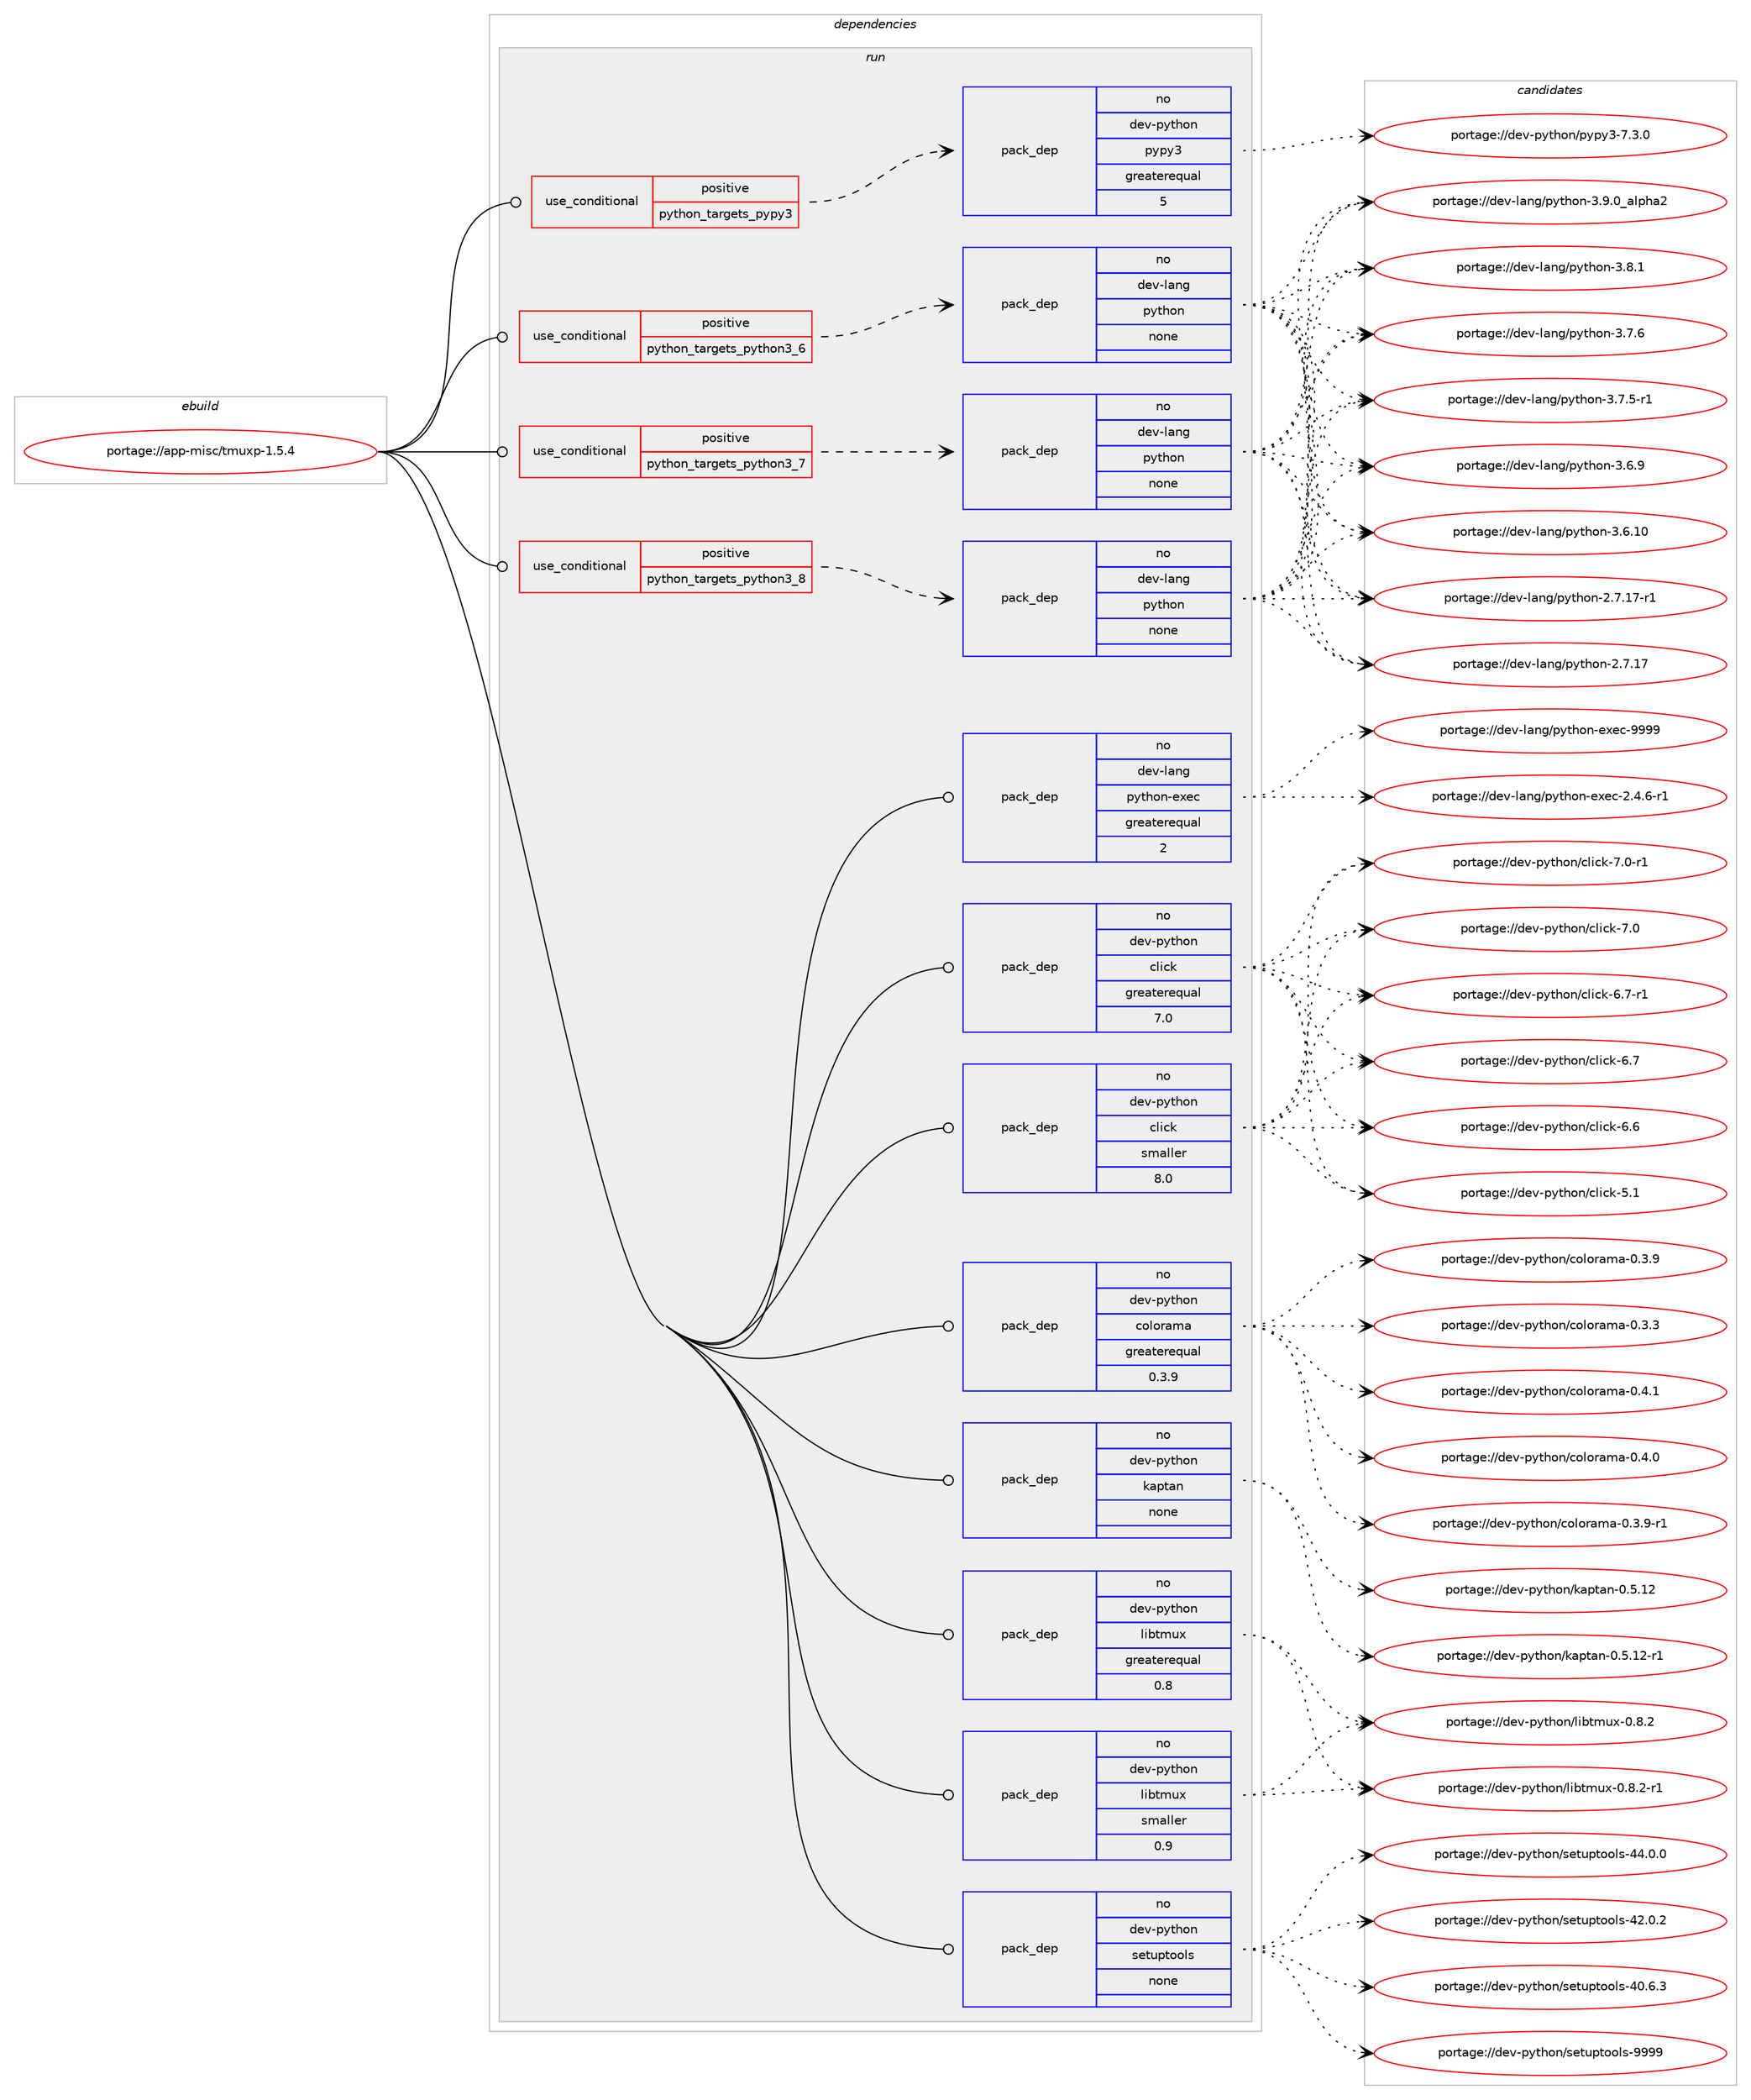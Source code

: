digraph prolog {

# *************
# Graph options
# *************

newrank=true;
concentrate=true;
compound=true;
graph [rankdir=LR,fontname=Helvetica,fontsize=10,ranksep=1.5];#, ranksep=2.5, nodesep=0.2];
edge  [arrowhead=vee];
node  [fontname=Helvetica,fontsize=10];

# **********
# The ebuild
# **********

subgraph cluster_leftcol {
color=gray;
label=<<i>ebuild</i>>;
id [label="portage://app-misc/tmuxp-1.5.4", color=red, width=4, href="../app-misc/tmuxp-1.5.4.svg"];
}

# ****************
# The dependencies
# ****************

subgraph cluster_midcol {
color=gray;
label=<<i>dependencies</i>>;
subgraph cluster_compile {
fillcolor="#eeeeee";
style=filled;
label=<<i>compile</i>>;
}
subgraph cluster_compileandrun {
fillcolor="#eeeeee";
style=filled;
label=<<i>compile and run</i>>;
}
subgraph cluster_run {
fillcolor="#eeeeee";
style=filled;
label=<<i>run</i>>;
subgraph cond142720 {
dependency609376 [label=<<TABLE BORDER="0" CELLBORDER="1" CELLSPACING="0" CELLPADDING="4"><TR><TD ROWSPAN="3" CELLPADDING="10">use_conditional</TD></TR><TR><TD>positive</TD></TR><TR><TD>python_targets_pypy3</TD></TR></TABLE>>, shape=none, color=red];
subgraph pack458498 {
dependency609377 [label=<<TABLE BORDER="0" CELLBORDER="1" CELLSPACING="0" CELLPADDING="4" WIDTH="220"><TR><TD ROWSPAN="6" CELLPADDING="30">pack_dep</TD></TR><TR><TD WIDTH="110">no</TD></TR><TR><TD>dev-python</TD></TR><TR><TD>pypy3</TD></TR><TR><TD>greaterequal</TD></TR><TR><TD>5</TD></TR></TABLE>>, shape=none, color=blue];
}
dependency609376:e -> dependency609377:w [weight=20,style="dashed",arrowhead="vee"];
}
id:e -> dependency609376:w [weight=20,style="solid",arrowhead="odot"];
subgraph cond142721 {
dependency609378 [label=<<TABLE BORDER="0" CELLBORDER="1" CELLSPACING="0" CELLPADDING="4"><TR><TD ROWSPAN="3" CELLPADDING="10">use_conditional</TD></TR><TR><TD>positive</TD></TR><TR><TD>python_targets_python3_6</TD></TR></TABLE>>, shape=none, color=red];
subgraph pack458499 {
dependency609379 [label=<<TABLE BORDER="0" CELLBORDER="1" CELLSPACING="0" CELLPADDING="4" WIDTH="220"><TR><TD ROWSPAN="6" CELLPADDING="30">pack_dep</TD></TR><TR><TD WIDTH="110">no</TD></TR><TR><TD>dev-lang</TD></TR><TR><TD>python</TD></TR><TR><TD>none</TD></TR><TR><TD></TD></TR></TABLE>>, shape=none, color=blue];
}
dependency609378:e -> dependency609379:w [weight=20,style="dashed",arrowhead="vee"];
}
id:e -> dependency609378:w [weight=20,style="solid",arrowhead="odot"];
subgraph cond142722 {
dependency609380 [label=<<TABLE BORDER="0" CELLBORDER="1" CELLSPACING="0" CELLPADDING="4"><TR><TD ROWSPAN="3" CELLPADDING="10">use_conditional</TD></TR><TR><TD>positive</TD></TR><TR><TD>python_targets_python3_7</TD></TR></TABLE>>, shape=none, color=red];
subgraph pack458500 {
dependency609381 [label=<<TABLE BORDER="0" CELLBORDER="1" CELLSPACING="0" CELLPADDING="4" WIDTH="220"><TR><TD ROWSPAN="6" CELLPADDING="30">pack_dep</TD></TR><TR><TD WIDTH="110">no</TD></TR><TR><TD>dev-lang</TD></TR><TR><TD>python</TD></TR><TR><TD>none</TD></TR><TR><TD></TD></TR></TABLE>>, shape=none, color=blue];
}
dependency609380:e -> dependency609381:w [weight=20,style="dashed",arrowhead="vee"];
}
id:e -> dependency609380:w [weight=20,style="solid",arrowhead="odot"];
subgraph cond142723 {
dependency609382 [label=<<TABLE BORDER="0" CELLBORDER="1" CELLSPACING="0" CELLPADDING="4"><TR><TD ROWSPAN="3" CELLPADDING="10">use_conditional</TD></TR><TR><TD>positive</TD></TR><TR><TD>python_targets_python3_8</TD></TR></TABLE>>, shape=none, color=red];
subgraph pack458501 {
dependency609383 [label=<<TABLE BORDER="0" CELLBORDER="1" CELLSPACING="0" CELLPADDING="4" WIDTH="220"><TR><TD ROWSPAN="6" CELLPADDING="30">pack_dep</TD></TR><TR><TD WIDTH="110">no</TD></TR><TR><TD>dev-lang</TD></TR><TR><TD>python</TD></TR><TR><TD>none</TD></TR><TR><TD></TD></TR></TABLE>>, shape=none, color=blue];
}
dependency609382:e -> dependency609383:w [weight=20,style="dashed",arrowhead="vee"];
}
id:e -> dependency609382:w [weight=20,style="solid",arrowhead="odot"];
subgraph pack458502 {
dependency609384 [label=<<TABLE BORDER="0" CELLBORDER="1" CELLSPACING="0" CELLPADDING="4" WIDTH="220"><TR><TD ROWSPAN="6" CELLPADDING="30">pack_dep</TD></TR><TR><TD WIDTH="110">no</TD></TR><TR><TD>dev-lang</TD></TR><TR><TD>python-exec</TD></TR><TR><TD>greaterequal</TD></TR><TR><TD>2</TD></TR></TABLE>>, shape=none, color=blue];
}
id:e -> dependency609384:w [weight=20,style="solid",arrowhead="odot"];
subgraph pack458503 {
dependency609385 [label=<<TABLE BORDER="0" CELLBORDER="1" CELLSPACING="0" CELLPADDING="4" WIDTH="220"><TR><TD ROWSPAN="6" CELLPADDING="30">pack_dep</TD></TR><TR><TD WIDTH="110">no</TD></TR><TR><TD>dev-python</TD></TR><TR><TD>click</TD></TR><TR><TD>greaterequal</TD></TR><TR><TD>7.0</TD></TR></TABLE>>, shape=none, color=blue];
}
id:e -> dependency609385:w [weight=20,style="solid",arrowhead="odot"];
subgraph pack458504 {
dependency609386 [label=<<TABLE BORDER="0" CELLBORDER="1" CELLSPACING="0" CELLPADDING="4" WIDTH="220"><TR><TD ROWSPAN="6" CELLPADDING="30">pack_dep</TD></TR><TR><TD WIDTH="110">no</TD></TR><TR><TD>dev-python</TD></TR><TR><TD>click</TD></TR><TR><TD>smaller</TD></TR><TR><TD>8.0</TD></TR></TABLE>>, shape=none, color=blue];
}
id:e -> dependency609386:w [weight=20,style="solid",arrowhead="odot"];
subgraph pack458505 {
dependency609387 [label=<<TABLE BORDER="0" CELLBORDER="1" CELLSPACING="0" CELLPADDING="4" WIDTH="220"><TR><TD ROWSPAN="6" CELLPADDING="30">pack_dep</TD></TR><TR><TD WIDTH="110">no</TD></TR><TR><TD>dev-python</TD></TR><TR><TD>colorama</TD></TR><TR><TD>greaterequal</TD></TR><TR><TD>0.3.9</TD></TR></TABLE>>, shape=none, color=blue];
}
id:e -> dependency609387:w [weight=20,style="solid",arrowhead="odot"];
subgraph pack458506 {
dependency609388 [label=<<TABLE BORDER="0" CELLBORDER="1" CELLSPACING="0" CELLPADDING="4" WIDTH="220"><TR><TD ROWSPAN="6" CELLPADDING="30">pack_dep</TD></TR><TR><TD WIDTH="110">no</TD></TR><TR><TD>dev-python</TD></TR><TR><TD>kaptan</TD></TR><TR><TD>none</TD></TR><TR><TD></TD></TR></TABLE>>, shape=none, color=blue];
}
id:e -> dependency609388:w [weight=20,style="solid",arrowhead="odot"];
subgraph pack458507 {
dependency609389 [label=<<TABLE BORDER="0" CELLBORDER="1" CELLSPACING="0" CELLPADDING="4" WIDTH="220"><TR><TD ROWSPAN="6" CELLPADDING="30">pack_dep</TD></TR><TR><TD WIDTH="110">no</TD></TR><TR><TD>dev-python</TD></TR><TR><TD>libtmux</TD></TR><TR><TD>greaterequal</TD></TR><TR><TD>0.8</TD></TR></TABLE>>, shape=none, color=blue];
}
id:e -> dependency609389:w [weight=20,style="solid",arrowhead="odot"];
subgraph pack458508 {
dependency609390 [label=<<TABLE BORDER="0" CELLBORDER="1" CELLSPACING="0" CELLPADDING="4" WIDTH="220"><TR><TD ROWSPAN="6" CELLPADDING="30">pack_dep</TD></TR><TR><TD WIDTH="110">no</TD></TR><TR><TD>dev-python</TD></TR><TR><TD>libtmux</TD></TR><TR><TD>smaller</TD></TR><TR><TD>0.9</TD></TR></TABLE>>, shape=none, color=blue];
}
id:e -> dependency609390:w [weight=20,style="solid",arrowhead="odot"];
subgraph pack458509 {
dependency609391 [label=<<TABLE BORDER="0" CELLBORDER="1" CELLSPACING="0" CELLPADDING="4" WIDTH="220"><TR><TD ROWSPAN="6" CELLPADDING="30">pack_dep</TD></TR><TR><TD WIDTH="110">no</TD></TR><TR><TD>dev-python</TD></TR><TR><TD>setuptools</TD></TR><TR><TD>none</TD></TR><TR><TD></TD></TR></TABLE>>, shape=none, color=blue];
}
id:e -> dependency609391:w [weight=20,style="solid",arrowhead="odot"];
}
}

# **************
# The candidates
# **************

subgraph cluster_choices {
rank=same;
color=gray;
label=<<i>candidates</i>>;

subgraph choice458498 {
color=black;
nodesep=1;
choice100101118451121211161041111104711212111212151455546514648 [label="portage://dev-python/pypy3-7.3.0", color=red, width=4,href="../dev-python/pypy3-7.3.0.svg"];
dependency609377:e -> choice100101118451121211161041111104711212111212151455546514648:w [style=dotted,weight="100"];
}
subgraph choice458499 {
color=black;
nodesep=1;
choice10010111845108971101034711212111610411111045514657464895971081121049750 [label="portage://dev-lang/python-3.9.0_alpha2", color=red, width=4,href="../dev-lang/python-3.9.0_alpha2.svg"];
choice100101118451089711010347112121116104111110455146564649 [label="portage://dev-lang/python-3.8.1", color=red, width=4,href="../dev-lang/python-3.8.1.svg"];
choice100101118451089711010347112121116104111110455146554654 [label="portage://dev-lang/python-3.7.6", color=red, width=4,href="../dev-lang/python-3.7.6.svg"];
choice1001011184510897110103471121211161041111104551465546534511449 [label="portage://dev-lang/python-3.7.5-r1", color=red, width=4,href="../dev-lang/python-3.7.5-r1.svg"];
choice100101118451089711010347112121116104111110455146544657 [label="portage://dev-lang/python-3.6.9", color=red, width=4,href="../dev-lang/python-3.6.9.svg"];
choice10010111845108971101034711212111610411111045514654464948 [label="portage://dev-lang/python-3.6.10", color=red, width=4,href="../dev-lang/python-3.6.10.svg"];
choice100101118451089711010347112121116104111110455046554649554511449 [label="portage://dev-lang/python-2.7.17-r1", color=red, width=4,href="../dev-lang/python-2.7.17-r1.svg"];
choice10010111845108971101034711212111610411111045504655464955 [label="portage://dev-lang/python-2.7.17", color=red, width=4,href="../dev-lang/python-2.7.17.svg"];
dependency609379:e -> choice10010111845108971101034711212111610411111045514657464895971081121049750:w [style=dotted,weight="100"];
dependency609379:e -> choice100101118451089711010347112121116104111110455146564649:w [style=dotted,weight="100"];
dependency609379:e -> choice100101118451089711010347112121116104111110455146554654:w [style=dotted,weight="100"];
dependency609379:e -> choice1001011184510897110103471121211161041111104551465546534511449:w [style=dotted,weight="100"];
dependency609379:e -> choice100101118451089711010347112121116104111110455146544657:w [style=dotted,weight="100"];
dependency609379:e -> choice10010111845108971101034711212111610411111045514654464948:w [style=dotted,weight="100"];
dependency609379:e -> choice100101118451089711010347112121116104111110455046554649554511449:w [style=dotted,weight="100"];
dependency609379:e -> choice10010111845108971101034711212111610411111045504655464955:w [style=dotted,weight="100"];
}
subgraph choice458500 {
color=black;
nodesep=1;
choice10010111845108971101034711212111610411111045514657464895971081121049750 [label="portage://dev-lang/python-3.9.0_alpha2", color=red, width=4,href="../dev-lang/python-3.9.0_alpha2.svg"];
choice100101118451089711010347112121116104111110455146564649 [label="portage://dev-lang/python-3.8.1", color=red, width=4,href="../dev-lang/python-3.8.1.svg"];
choice100101118451089711010347112121116104111110455146554654 [label="portage://dev-lang/python-3.7.6", color=red, width=4,href="../dev-lang/python-3.7.6.svg"];
choice1001011184510897110103471121211161041111104551465546534511449 [label="portage://dev-lang/python-3.7.5-r1", color=red, width=4,href="../dev-lang/python-3.7.5-r1.svg"];
choice100101118451089711010347112121116104111110455146544657 [label="portage://dev-lang/python-3.6.9", color=red, width=4,href="../dev-lang/python-3.6.9.svg"];
choice10010111845108971101034711212111610411111045514654464948 [label="portage://dev-lang/python-3.6.10", color=red, width=4,href="../dev-lang/python-3.6.10.svg"];
choice100101118451089711010347112121116104111110455046554649554511449 [label="portage://dev-lang/python-2.7.17-r1", color=red, width=4,href="../dev-lang/python-2.7.17-r1.svg"];
choice10010111845108971101034711212111610411111045504655464955 [label="portage://dev-lang/python-2.7.17", color=red, width=4,href="../dev-lang/python-2.7.17.svg"];
dependency609381:e -> choice10010111845108971101034711212111610411111045514657464895971081121049750:w [style=dotted,weight="100"];
dependency609381:e -> choice100101118451089711010347112121116104111110455146564649:w [style=dotted,weight="100"];
dependency609381:e -> choice100101118451089711010347112121116104111110455146554654:w [style=dotted,weight="100"];
dependency609381:e -> choice1001011184510897110103471121211161041111104551465546534511449:w [style=dotted,weight="100"];
dependency609381:e -> choice100101118451089711010347112121116104111110455146544657:w [style=dotted,weight="100"];
dependency609381:e -> choice10010111845108971101034711212111610411111045514654464948:w [style=dotted,weight="100"];
dependency609381:e -> choice100101118451089711010347112121116104111110455046554649554511449:w [style=dotted,weight="100"];
dependency609381:e -> choice10010111845108971101034711212111610411111045504655464955:w [style=dotted,weight="100"];
}
subgraph choice458501 {
color=black;
nodesep=1;
choice10010111845108971101034711212111610411111045514657464895971081121049750 [label="portage://dev-lang/python-3.9.0_alpha2", color=red, width=4,href="../dev-lang/python-3.9.0_alpha2.svg"];
choice100101118451089711010347112121116104111110455146564649 [label="portage://dev-lang/python-3.8.1", color=red, width=4,href="../dev-lang/python-3.8.1.svg"];
choice100101118451089711010347112121116104111110455146554654 [label="portage://dev-lang/python-3.7.6", color=red, width=4,href="../dev-lang/python-3.7.6.svg"];
choice1001011184510897110103471121211161041111104551465546534511449 [label="portage://dev-lang/python-3.7.5-r1", color=red, width=4,href="../dev-lang/python-3.7.5-r1.svg"];
choice100101118451089711010347112121116104111110455146544657 [label="portage://dev-lang/python-3.6.9", color=red, width=4,href="../dev-lang/python-3.6.9.svg"];
choice10010111845108971101034711212111610411111045514654464948 [label="portage://dev-lang/python-3.6.10", color=red, width=4,href="../dev-lang/python-3.6.10.svg"];
choice100101118451089711010347112121116104111110455046554649554511449 [label="portage://dev-lang/python-2.7.17-r1", color=red, width=4,href="../dev-lang/python-2.7.17-r1.svg"];
choice10010111845108971101034711212111610411111045504655464955 [label="portage://dev-lang/python-2.7.17", color=red, width=4,href="../dev-lang/python-2.7.17.svg"];
dependency609383:e -> choice10010111845108971101034711212111610411111045514657464895971081121049750:w [style=dotted,weight="100"];
dependency609383:e -> choice100101118451089711010347112121116104111110455146564649:w [style=dotted,weight="100"];
dependency609383:e -> choice100101118451089711010347112121116104111110455146554654:w [style=dotted,weight="100"];
dependency609383:e -> choice1001011184510897110103471121211161041111104551465546534511449:w [style=dotted,weight="100"];
dependency609383:e -> choice100101118451089711010347112121116104111110455146544657:w [style=dotted,weight="100"];
dependency609383:e -> choice10010111845108971101034711212111610411111045514654464948:w [style=dotted,weight="100"];
dependency609383:e -> choice100101118451089711010347112121116104111110455046554649554511449:w [style=dotted,weight="100"];
dependency609383:e -> choice10010111845108971101034711212111610411111045504655464955:w [style=dotted,weight="100"];
}
subgraph choice458502 {
color=black;
nodesep=1;
choice10010111845108971101034711212111610411111045101120101994557575757 [label="portage://dev-lang/python-exec-9999", color=red, width=4,href="../dev-lang/python-exec-9999.svg"];
choice10010111845108971101034711212111610411111045101120101994550465246544511449 [label="portage://dev-lang/python-exec-2.4.6-r1", color=red, width=4,href="../dev-lang/python-exec-2.4.6-r1.svg"];
dependency609384:e -> choice10010111845108971101034711212111610411111045101120101994557575757:w [style=dotted,weight="100"];
dependency609384:e -> choice10010111845108971101034711212111610411111045101120101994550465246544511449:w [style=dotted,weight="100"];
}
subgraph choice458503 {
color=black;
nodesep=1;
choice10010111845112121116104111110479910810599107455546484511449 [label="portage://dev-python/click-7.0-r1", color=red, width=4,href="../dev-python/click-7.0-r1.svg"];
choice1001011184511212111610411111047991081059910745554648 [label="portage://dev-python/click-7.0", color=red, width=4,href="../dev-python/click-7.0.svg"];
choice10010111845112121116104111110479910810599107455446554511449 [label="portage://dev-python/click-6.7-r1", color=red, width=4,href="../dev-python/click-6.7-r1.svg"];
choice1001011184511212111610411111047991081059910745544655 [label="portage://dev-python/click-6.7", color=red, width=4,href="../dev-python/click-6.7.svg"];
choice1001011184511212111610411111047991081059910745544654 [label="portage://dev-python/click-6.6", color=red, width=4,href="../dev-python/click-6.6.svg"];
choice1001011184511212111610411111047991081059910745534649 [label="portage://dev-python/click-5.1", color=red, width=4,href="../dev-python/click-5.1.svg"];
dependency609385:e -> choice10010111845112121116104111110479910810599107455546484511449:w [style=dotted,weight="100"];
dependency609385:e -> choice1001011184511212111610411111047991081059910745554648:w [style=dotted,weight="100"];
dependency609385:e -> choice10010111845112121116104111110479910810599107455446554511449:w [style=dotted,weight="100"];
dependency609385:e -> choice1001011184511212111610411111047991081059910745544655:w [style=dotted,weight="100"];
dependency609385:e -> choice1001011184511212111610411111047991081059910745544654:w [style=dotted,weight="100"];
dependency609385:e -> choice1001011184511212111610411111047991081059910745534649:w [style=dotted,weight="100"];
}
subgraph choice458504 {
color=black;
nodesep=1;
choice10010111845112121116104111110479910810599107455546484511449 [label="portage://dev-python/click-7.0-r1", color=red, width=4,href="../dev-python/click-7.0-r1.svg"];
choice1001011184511212111610411111047991081059910745554648 [label="portage://dev-python/click-7.0", color=red, width=4,href="../dev-python/click-7.0.svg"];
choice10010111845112121116104111110479910810599107455446554511449 [label="portage://dev-python/click-6.7-r1", color=red, width=4,href="../dev-python/click-6.7-r1.svg"];
choice1001011184511212111610411111047991081059910745544655 [label="portage://dev-python/click-6.7", color=red, width=4,href="../dev-python/click-6.7.svg"];
choice1001011184511212111610411111047991081059910745544654 [label="portage://dev-python/click-6.6", color=red, width=4,href="../dev-python/click-6.6.svg"];
choice1001011184511212111610411111047991081059910745534649 [label="portage://dev-python/click-5.1", color=red, width=4,href="../dev-python/click-5.1.svg"];
dependency609386:e -> choice10010111845112121116104111110479910810599107455546484511449:w [style=dotted,weight="100"];
dependency609386:e -> choice1001011184511212111610411111047991081059910745554648:w [style=dotted,weight="100"];
dependency609386:e -> choice10010111845112121116104111110479910810599107455446554511449:w [style=dotted,weight="100"];
dependency609386:e -> choice1001011184511212111610411111047991081059910745544655:w [style=dotted,weight="100"];
dependency609386:e -> choice1001011184511212111610411111047991081059910745544654:w [style=dotted,weight="100"];
dependency609386:e -> choice1001011184511212111610411111047991081059910745534649:w [style=dotted,weight="100"];
}
subgraph choice458505 {
color=black;
nodesep=1;
choice1001011184511212111610411111047991111081111149710997454846524649 [label="portage://dev-python/colorama-0.4.1", color=red, width=4,href="../dev-python/colorama-0.4.1.svg"];
choice1001011184511212111610411111047991111081111149710997454846524648 [label="portage://dev-python/colorama-0.4.0", color=red, width=4,href="../dev-python/colorama-0.4.0.svg"];
choice10010111845112121116104111110479911110811111497109974548465146574511449 [label="portage://dev-python/colorama-0.3.9-r1", color=red, width=4,href="../dev-python/colorama-0.3.9-r1.svg"];
choice1001011184511212111610411111047991111081111149710997454846514657 [label="portage://dev-python/colorama-0.3.9", color=red, width=4,href="../dev-python/colorama-0.3.9.svg"];
choice1001011184511212111610411111047991111081111149710997454846514651 [label="portage://dev-python/colorama-0.3.3", color=red, width=4,href="../dev-python/colorama-0.3.3.svg"];
dependency609387:e -> choice1001011184511212111610411111047991111081111149710997454846524649:w [style=dotted,weight="100"];
dependency609387:e -> choice1001011184511212111610411111047991111081111149710997454846524648:w [style=dotted,weight="100"];
dependency609387:e -> choice10010111845112121116104111110479911110811111497109974548465146574511449:w [style=dotted,weight="100"];
dependency609387:e -> choice1001011184511212111610411111047991111081111149710997454846514657:w [style=dotted,weight="100"];
dependency609387:e -> choice1001011184511212111610411111047991111081111149710997454846514651:w [style=dotted,weight="100"];
}
subgraph choice458506 {
color=black;
nodesep=1;
choice10010111845112121116104111110471079711211697110454846534649504511449 [label="portage://dev-python/kaptan-0.5.12-r1", color=red, width=4,href="../dev-python/kaptan-0.5.12-r1.svg"];
choice1001011184511212111610411111047107971121169711045484653464950 [label="portage://dev-python/kaptan-0.5.12", color=red, width=4,href="../dev-python/kaptan-0.5.12.svg"];
dependency609388:e -> choice10010111845112121116104111110471079711211697110454846534649504511449:w [style=dotted,weight="100"];
dependency609388:e -> choice1001011184511212111610411111047107971121169711045484653464950:w [style=dotted,weight="100"];
}
subgraph choice458507 {
color=black;
nodesep=1;
choice1001011184511212111610411111047108105981161091171204548465646504511449 [label="portage://dev-python/libtmux-0.8.2-r1", color=red, width=4,href="../dev-python/libtmux-0.8.2-r1.svg"];
choice100101118451121211161041111104710810598116109117120454846564650 [label="portage://dev-python/libtmux-0.8.2", color=red, width=4,href="../dev-python/libtmux-0.8.2.svg"];
dependency609389:e -> choice1001011184511212111610411111047108105981161091171204548465646504511449:w [style=dotted,weight="100"];
dependency609389:e -> choice100101118451121211161041111104710810598116109117120454846564650:w [style=dotted,weight="100"];
}
subgraph choice458508 {
color=black;
nodesep=1;
choice1001011184511212111610411111047108105981161091171204548465646504511449 [label="portage://dev-python/libtmux-0.8.2-r1", color=red, width=4,href="../dev-python/libtmux-0.8.2-r1.svg"];
choice100101118451121211161041111104710810598116109117120454846564650 [label="portage://dev-python/libtmux-0.8.2", color=red, width=4,href="../dev-python/libtmux-0.8.2.svg"];
dependency609390:e -> choice1001011184511212111610411111047108105981161091171204548465646504511449:w [style=dotted,weight="100"];
dependency609390:e -> choice100101118451121211161041111104710810598116109117120454846564650:w [style=dotted,weight="100"];
}
subgraph choice458509 {
color=black;
nodesep=1;
choice10010111845112121116104111110471151011161171121161111111081154557575757 [label="portage://dev-python/setuptools-9999", color=red, width=4,href="../dev-python/setuptools-9999.svg"];
choice100101118451121211161041111104711510111611711211611111110811545525246484648 [label="portage://dev-python/setuptools-44.0.0", color=red, width=4,href="../dev-python/setuptools-44.0.0.svg"];
choice100101118451121211161041111104711510111611711211611111110811545525046484650 [label="portage://dev-python/setuptools-42.0.2", color=red, width=4,href="../dev-python/setuptools-42.0.2.svg"];
choice100101118451121211161041111104711510111611711211611111110811545524846544651 [label="portage://dev-python/setuptools-40.6.3", color=red, width=4,href="../dev-python/setuptools-40.6.3.svg"];
dependency609391:e -> choice10010111845112121116104111110471151011161171121161111111081154557575757:w [style=dotted,weight="100"];
dependency609391:e -> choice100101118451121211161041111104711510111611711211611111110811545525246484648:w [style=dotted,weight="100"];
dependency609391:e -> choice100101118451121211161041111104711510111611711211611111110811545525046484650:w [style=dotted,weight="100"];
dependency609391:e -> choice100101118451121211161041111104711510111611711211611111110811545524846544651:w [style=dotted,weight="100"];
}
}

}
